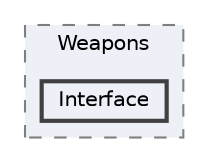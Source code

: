digraph "Assets/Scripts/Weapons/Interface"
{
 // LATEX_PDF_SIZE
  bgcolor="transparent";
  edge [fontname=Helvetica,fontsize=10,labelfontname=Helvetica,labelfontsize=10];
  node [fontname=Helvetica,fontsize=10,shape=box,height=0.2,width=0.4];
  compound=true
  subgraph clusterdir_16c781449514e8d50e345db197b16d04 {
    graph [ bgcolor="#edf0f7", pencolor="grey50", label="Weapons", fontname=Helvetica,fontsize=10 style="filled,dashed", URL="dir_16c781449514e8d50e345db197b16d04.html",tooltip=""]
  dir_3aa690dd4834f984074e07b05a13abef [label="Interface", fillcolor="#edf0f7", color="grey25", style="filled,bold", URL="dir_3aa690dd4834f984074e07b05a13abef.html",tooltip=""];
  }
}
